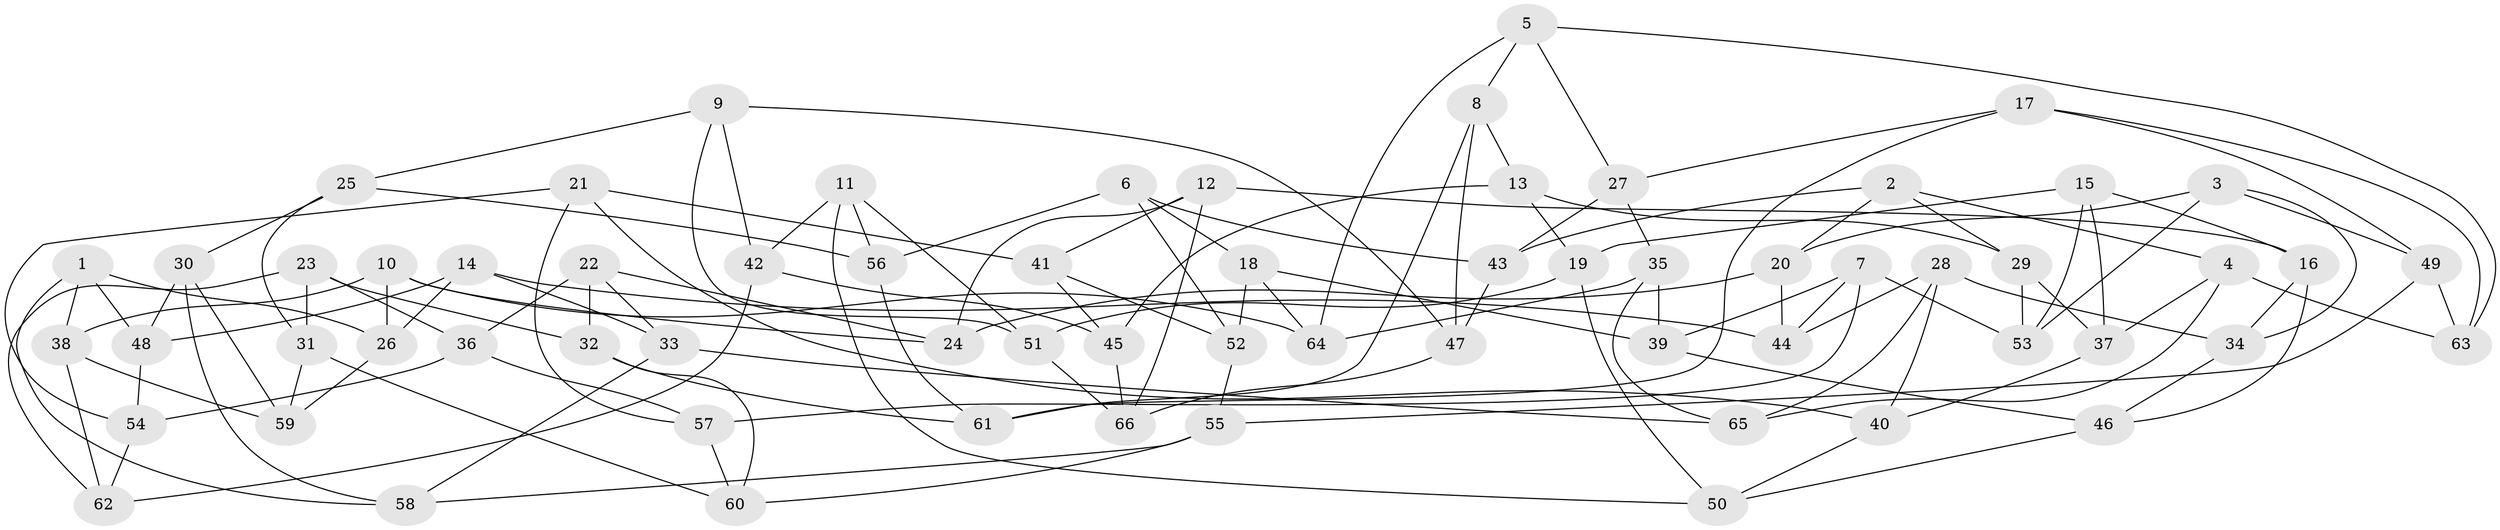 // Generated by graph-tools (version 1.1) at 2025/26/03/09/25 03:26:51]
// undirected, 66 vertices, 132 edges
graph export_dot {
graph [start="1"]
  node [color=gray90,style=filled];
  1;
  2;
  3;
  4;
  5;
  6;
  7;
  8;
  9;
  10;
  11;
  12;
  13;
  14;
  15;
  16;
  17;
  18;
  19;
  20;
  21;
  22;
  23;
  24;
  25;
  26;
  27;
  28;
  29;
  30;
  31;
  32;
  33;
  34;
  35;
  36;
  37;
  38;
  39;
  40;
  41;
  42;
  43;
  44;
  45;
  46;
  47;
  48;
  49;
  50;
  51;
  52;
  53;
  54;
  55;
  56;
  57;
  58;
  59;
  60;
  61;
  62;
  63;
  64;
  65;
  66;
  1 -- 26;
  1 -- 48;
  1 -- 58;
  1 -- 38;
  2 -- 20;
  2 -- 4;
  2 -- 43;
  2 -- 29;
  3 -- 49;
  3 -- 53;
  3 -- 20;
  3 -- 34;
  4 -- 37;
  4 -- 63;
  4 -- 65;
  5 -- 64;
  5 -- 63;
  5 -- 8;
  5 -- 27;
  6 -- 18;
  6 -- 43;
  6 -- 52;
  6 -- 56;
  7 -- 57;
  7 -- 53;
  7 -- 39;
  7 -- 44;
  8 -- 13;
  8 -- 61;
  8 -- 47;
  9 -- 25;
  9 -- 47;
  9 -- 51;
  9 -- 42;
  10 -- 64;
  10 -- 26;
  10 -- 38;
  10 -- 24;
  11 -- 42;
  11 -- 56;
  11 -- 50;
  11 -- 51;
  12 -- 41;
  12 -- 66;
  12 -- 24;
  12 -- 16;
  13 -- 45;
  13 -- 19;
  13 -- 29;
  14 -- 26;
  14 -- 48;
  14 -- 33;
  14 -- 44;
  15 -- 53;
  15 -- 19;
  15 -- 16;
  15 -- 37;
  16 -- 34;
  16 -- 46;
  17 -- 27;
  17 -- 61;
  17 -- 49;
  17 -- 63;
  18 -- 39;
  18 -- 64;
  18 -- 52;
  19 -- 50;
  19 -- 51;
  20 -- 24;
  20 -- 44;
  21 -- 41;
  21 -- 40;
  21 -- 57;
  21 -- 54;
  22 -- 32;
  22 -- 36;
  22 -- 33;
  22 -- 24;
  23 -- 36;
  23 -- 31;
  23 -- 62;
  23 -- 32;
  25 -- 56;
  25 -- 30;
  25 -- 31;
  26 -- 59;
  27 -- 43;
  27 -- 35;
  28 -- 65;
  28 -- 44;
  28 -- 34;
  28 -- 40;
  29 -- 37;
  29 -- 53;
  30 -- 58;
  30 -- 59;
  30 -- 48;
  31 -- 60;
  31 -- 59;
  32 -- 60;
  32 -- 61;
  33 -- 65;
  33 -- 58;
  34 -- 46;
  35 -- 64;
  35 -- 65;
  35 -- 39;
  36 -- 57;
  36 -- 54;
  37 -- 40;
  38 -- 62;
  38 -- 59;
  39 -- 46;
  40 -- 50;
  41 -- 45;
  41 -- 52;
  42 -- 45;
  42 -- 62;
  43 -- 47;
  45 -- 66;
  46 -- 50;
  47 -- 66;
  48 -- 54;
  49 -- 55;
  49 -- 63;
  51 -- 66;
  52 -- 55;
  54 -- 62;
  55 -- 58;
  55 -- 60;
  56 -- 61;
  57 -- 60;
}
